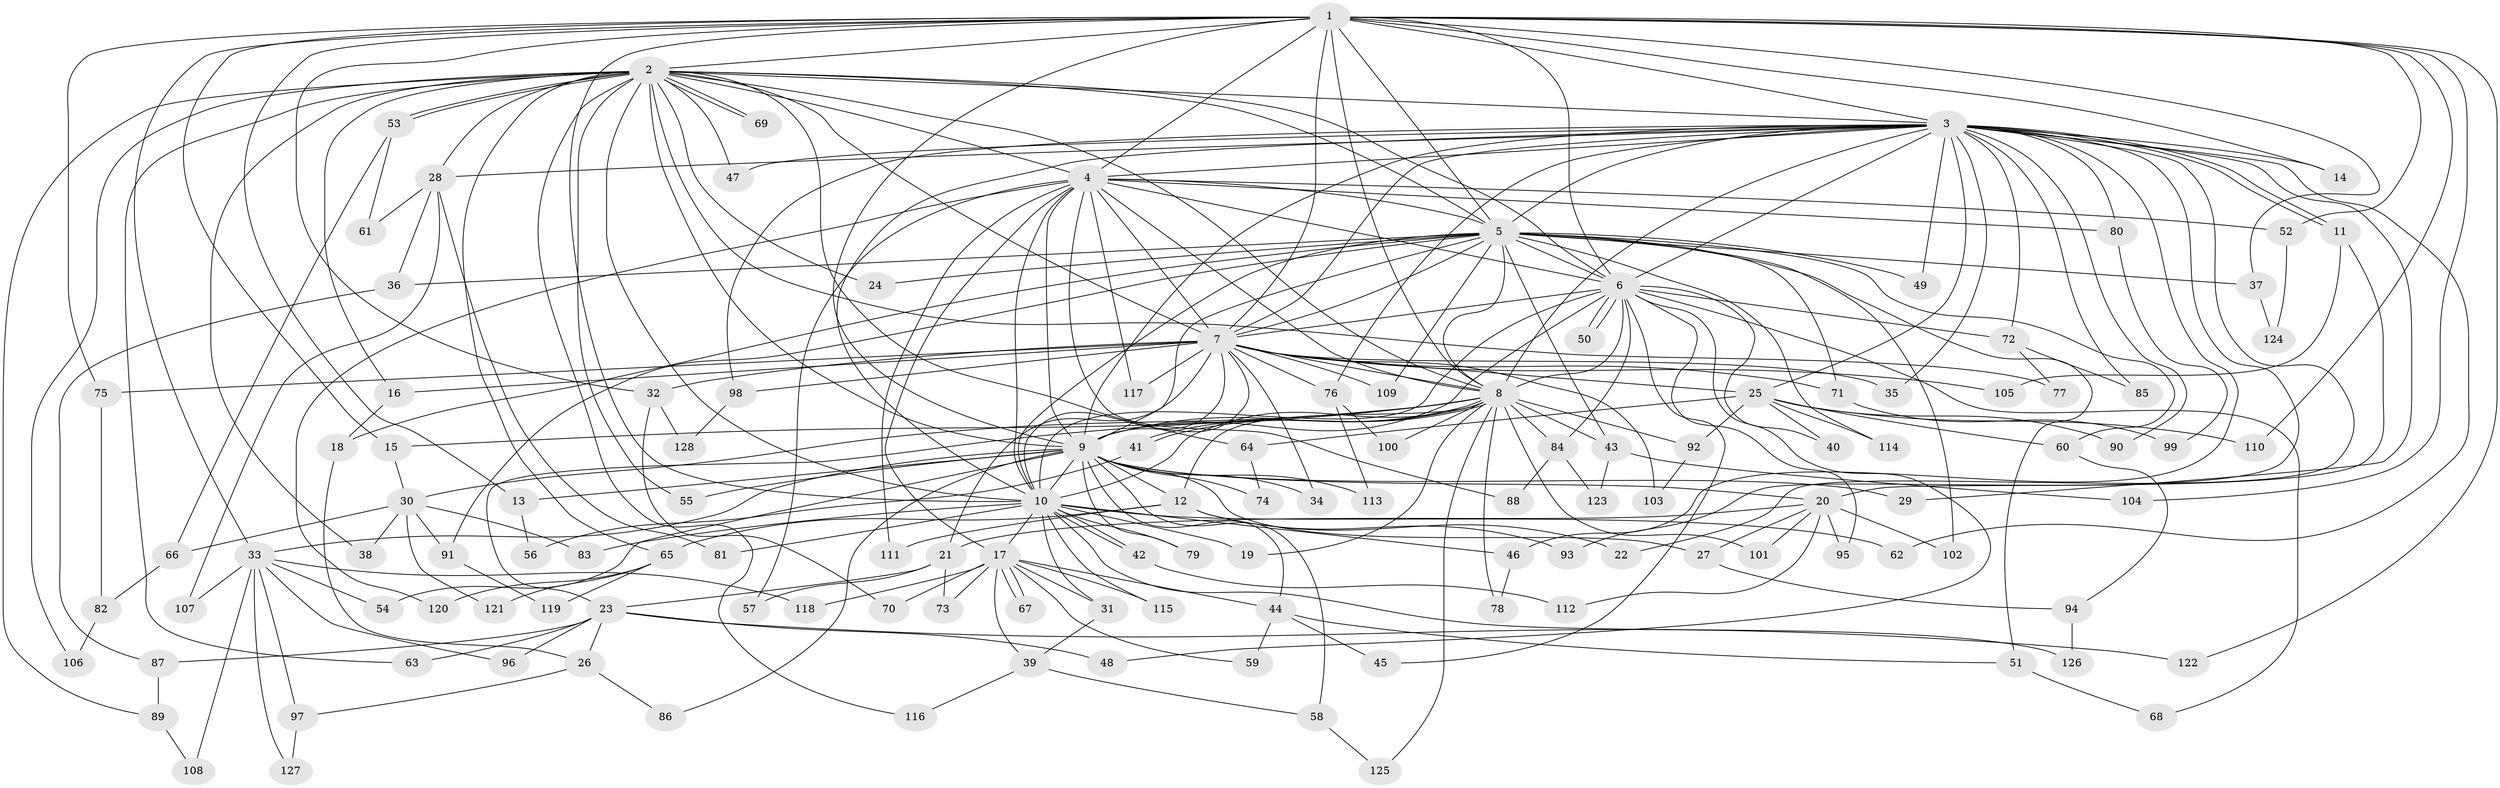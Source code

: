 // Generated by graph-tools (version 1.1) at 2025/49/03/09/25 03:49:43]
// undirected, 128 vertices, 281 edges
graph export_dot {
graph [start="1"]
  node [color=gray90,style=filled];
  1;
  2;
  3;
  4;
  5;
  6;
  7;
  8;
  9;
  10;
  11;
  12;
  13;
  14;
  15;
  16;
  17;
  18;
  19;
  20;
  21;
  22;
  23;
  24;
  25;
  26;
  27;
  28;
  29;
  30;
  31;
  32;
  33;
  34;
  35;
  36;
  37;
  38;
  39;
  40;
  41;
  42;
  43;
  44;
  45;
  46;
  47;
  48;
  49;
  50;
  51;
  52;
  53;
  54;
  55;
  56;
  57;
  58;
  59;
  60;
  61;
  62;
  63;
  64;
  65;
  66;
  67;
  68;
  69;
  70;
  71;
  72;
  73;
  74;
  75;
  76;
  77;
  78;
  79;
  80;
  81;
  82;
  83;
  84;
  85;
  86;
  87;
  88;
  89;
  90;
  91;
  92;
  93;
  94;
  95;
  96;
  97;
  98;
  99;
  100;
  101;
  102;
  103;
  104;
  105;
  106;
  107;
  108;
  109;
  110;
  111;
  112;
  113;
  114;
  115;
  116;
  117;
  118;
  119;
  120;
  121;
  122;
  123;
  124;
  125;
  126;
  127;
  128;
  1 -- 2;
  1 -- 3;
  1 -- 4;
  1 -- 5;
  1 -- 6;
  1 -- 7;
  1 -- 8;
  1 -- 9;
  1 -- 10;
  1 -- 13;
  1 -- 14;
  1 -- 15;
  1 -- 32;
  1 -- 33;
  1 -- 37;
  1 -- 52;
  1 -- 75;
  1 -- 104;
  1 -- 110;
  1 -- 122;
  2 -- 3;
  2 -- 4;
  2 -- 5;
  2 -- 6;
  2 -- 7;
  2 -- 8;
  2 -- 9;
  2 -- 10;
  2 -- 16;
  2 -- 24;
  2 -- 28;
  2 -- 38;
  2 -- 47;
  2 -- 53;
  2 -- 53;
  2 -- 55;
  2 -- 63;
  2 -- 64;
  2 -- 65;
  2 -- 69;
  2 -- 69;
  2 -- 77;
  2 -- 89;
  2 -- 106;
  2 -- 116;
  3 -- 4;
  3 -- 5;
  3 -- 6;
  3 -- 7;
  3 -- 8;
  3 -- 9;
  3 -- 10;
  3 -- 11;
  3 -- 11;
  3 -- 14;
  3 -- 22;
  3 -- 25;
  3 -- 28;
  3 -- 29;
  3 -- 35;
  3 -- 46;
  3 -- 47;
  3 -- 49;
  3 -- 62;
  3 -- 72;
  3 -- 76;
  3 -- 80;
  3 -- 85;
  3 -- 90;
  3 -- 93;
  3 -- 98;
  4 -- 5;
  4 -- 6;
  4 -- 7;
  4 -- 8;
  4 -- 9;
  4 -- 10;
  4 -- 17;
  4 -- 52;
  4 -- 57;
  4 -- 80;
  4 -- 88;
  4 -- 111;
  4 -- 117;
  4 -- 120;
  5 -- 6;
  5 -- 7;
  5 -- 8;
  5 -- 9;
  5 -- 10;
  5 -- 18;
  5 -- 24;
  5 -- 36;
  5 -- 37;
  5 -- 43;
  5 -- 49;
  5 -- 51;
  5 -- 60;
  5 -- 71;
  5 -- 91;
  5 -- 102;
  5 -- 109;
  5 -- 114;
  6 -- 7;
  6 -- 8;
  6 -- 9;
  6 -- 10;
  6 -- 40;
  6 -- 45;
  6 -- 48;
  6 -- 50;
  6 -- 50;
  6 -- 68;
  6 -- 72;
  6 -- 84;
  6 -- 95;
  7 -- 8;
  7 -- 9;
  7 -- 10;
  7 -- 16;
  7 -- 21;
  7 -- 25;
  7 -- 32;
  7 -- 34;
  7 -- 35;
  7 -- 71;
  7 -- 75;
  7 -- 76;
  7 -- 98;
  7 -- 103;
  7 -- 105;
  7 -- 109;
  7 -- 117;
  8 -- 9;
  8 -- 10;
  8 -- 12;
  8 -- 15;
  8 -- 19;
  8 -- 23;
  8 -- 30;
  8 -- 41;
  8 -- 41;
  8 -- 43;
  8 -- 78;
  8 -- 84;
  8 -- 92;
  8 -- 100;
  8 -- 101;
  8 -- 125;
  9 -- 10;
  9 -- 12;
  9 -- 13;
  9 -- 20;
  9 -- 27;
  9 -- 29;
  9 -- 33;
  9 -- 34;
  9 -- 44;
  9 -- 54;
  9 -- 55;
  9 -- 58;
  9 -- 74;
  9 -- 79;
  9 -- 86;
  9 -- 113;
  10 -- 17;
  10 -- 19;
  10 -- 31;
  10 -- 42;
  10 -- 42;
  10 -- 46;
  10 -- 62;
  10 -- 79;
  10 -- 81;
  10 -- 83;
  10 -- 115;
  10 -- 126;
  11 -- 20;
  11 -- 105;
  12 -- 22;
  12 -- 65;
  12 -- 93;
  12 -- 111;
  13 -- 56;
  15 -- 30;
  16 -- 18;
  17 -- 31;
  17 -- 39;
  17 -- 44;
  17 -- 59;
  17 -- 67;
  17 -- 67;
  17 -- 70;
  17 -- 73;
  17 -- 115;
  17 -- 118;
  18 -- 26;
  20 -- 21;
  20 -- 27;
  20 -- 95;
  20 -- 101;
  20 -- 102;
  20 -- 112;
  21 -- 23;
  21 -- 57;
  21 -- 73;
  23 -- 26;
  23 -- 48;
  23 -- 63;
  23 -- 87;
  23 -- 96;
  23 -- 122;
  25 -- 40;
  25 -- 60;
  25 -- 64;
  25 -- 90;
  25 -- 92;
  25 -- 110;
  25 -- 114;
  26 -- 86;
  26 -- 97;
  27 -- 94;
  28 -- 36;
  28 -- 61;
  28 -- 81;
  28 -- 107;
  30 -- 38;
  30 -- 66;
  30 -- 83;
  30 -- 91;
  30 -- 121;
  31 -- 39;
  32 -- 70;
  32 -- 128;
  33 -- 54;
  33 -- 96;
  33 -- 97;
  33 -- 107;
  33 -- 108;
  33 -- 118;
  33 -- 127;
  36 -- 87;
  37 -- 124;
  39 -- 58;
  39 -- 116;
  41 -- 56;
  42 -- 112;
  43 -- 104;
  43 -- 123;
  44 -- 45;
  44 -- 51;
  44 -- 59;
  46 -- 78;
  51 -- 68;
  52 -- 124;
  53 -- 61;
  53 -- 66;
  58 -- 125;
  60 -- 94;
  64 -- 74;
  65 -- 119;
  65 -- 120;
  65 -- 121;
  66 -- 82;
  71 -- 99;
  72 -- 77;
  72 -- 85;
  75 -- 82;
  76 -- 100;
  76 -- 113;
  80 -- 99;
  82 -- 106;
  84 -- 88;
  84 -- 123;
  87 -- 89;
  89 -- 108;
  91 -- 119;
  92 -- 103;
  94 -- 126;
  97 -- 127;
  98 -- 128;
}

